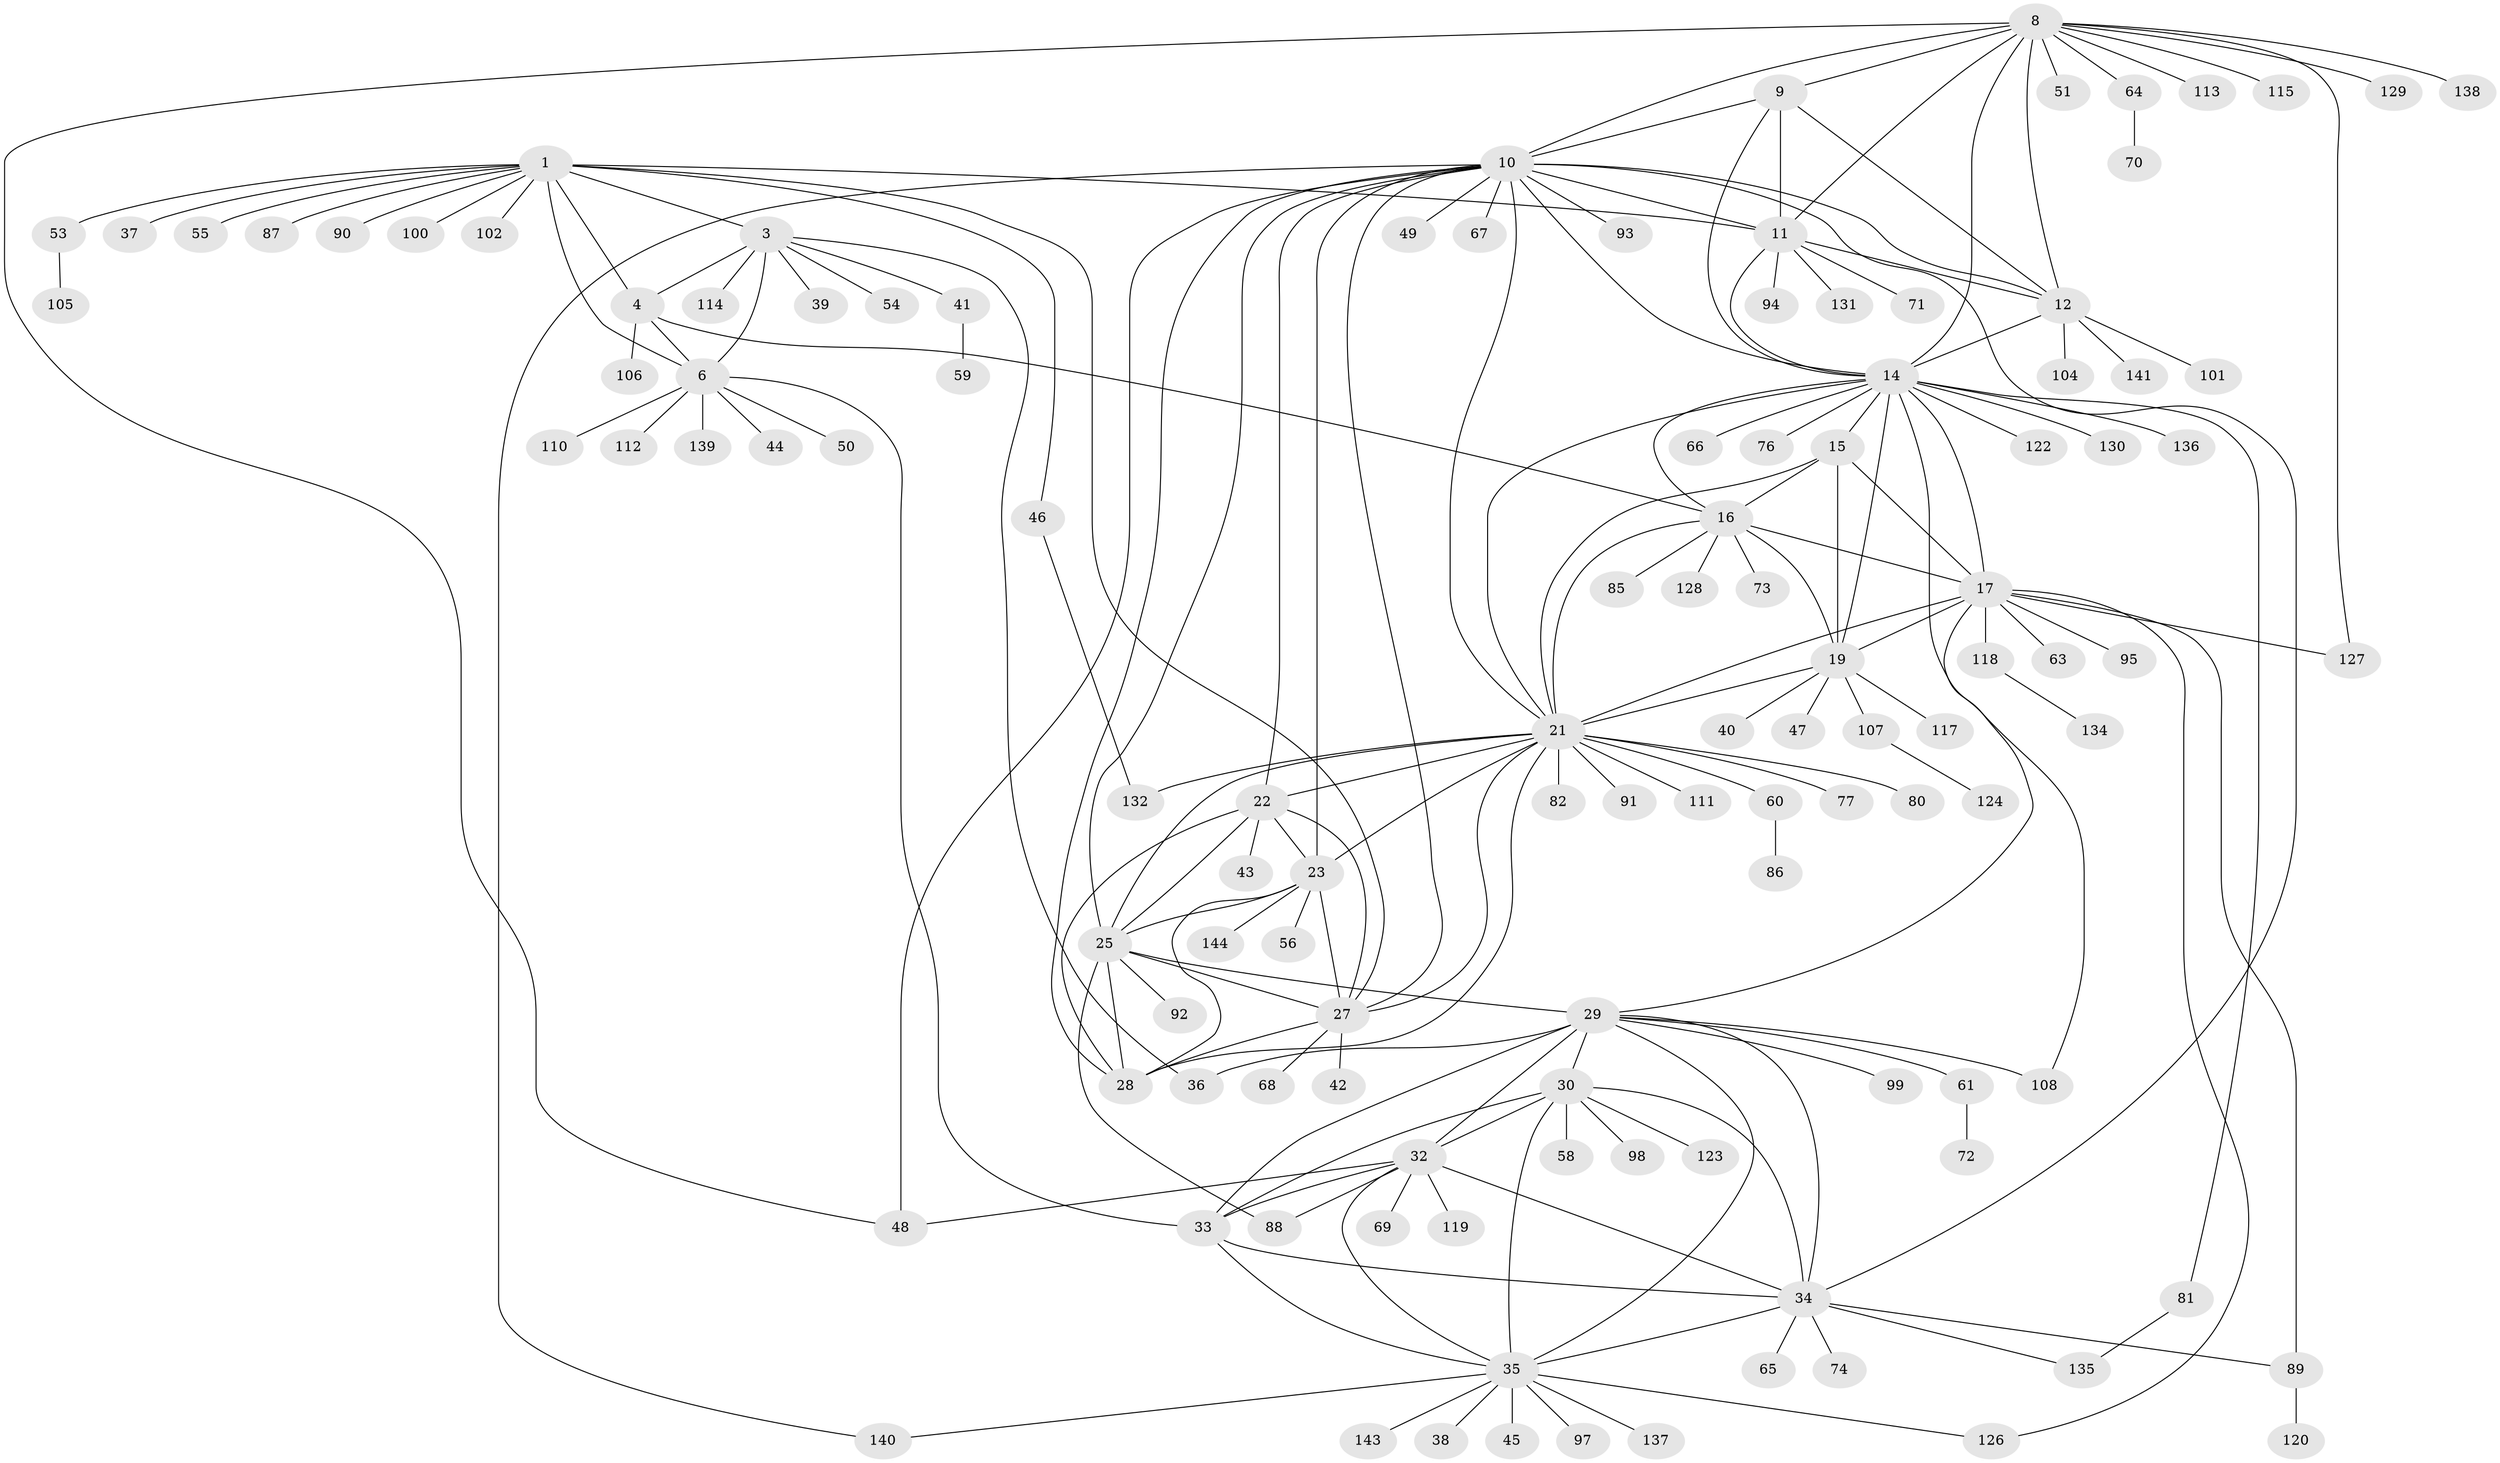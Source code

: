 // Generated by graph-tools (version 1.1) at 2025/52/02/27/25 19:52:16]
// undirected, 119 vertices, 183 edges
graph export_dot {
graph [start="1"]
  node [color=gray90,style=filled];
  1 [super="+2"];
  3 [super="+5"];
  4 [super="+103"];
  6 [super="+7"];
  8 [super="+83"];
  9 [super="+75"];
  10 [super="+26"];
  11 [super="+13"];
  12;
  14 [super="+18"];
  15;
  16;
  17 [super="+62"];
  19 [super="+20"];
  21 [super="+24"];
  22;
  23 [super="+145"];
  25 [super="+133"];
  27 [super="+52"];
  28;
  29 [super="+116"];
  30 [super="+31"];
  32 [super="+79"];
  33;
  34 [super="+84"];
  35 [super="+109"];
  36 [super="+57"];
  37 [super="+142"];
  38;
  39;
  40;
  41;
  42;
  43 [super="+78"];
  44;
  45;
  46 [super="+121"];
  47;
  48;
  49;
  50;
  51;
  53;
  54;
  55;
  56;
  58 [super="+96"];
  59;
  60;
  61;
  63;
  64;
  65;
  66;
  67;
  68;
  69;
  70;
  71;
  72;
  73 [super="+146"];
  74;
  76;
  77;
  80;
  81;
  82;
  85;
  86;
  87;
  88;
  89;
  90;
  91;
  92;
  93;
  94;
  95;
  97;
  98;
  99;
  100;
  101;
  102;
  104;
  105;
  106;
  107 [super="+125"];
  108;
  110;
  111;
  112;
  113;
  114;
  115;
  117;
  118;
  119;
  120;
  122;
  123;
  124;
  126;
  127;
  128;
  129;
  130;
  131;
  132;
  134;
  135;
  136;
  137;
  138;
  139;
  140;
  141;
  143;
  144;
  1 -- 3 [weight=4];
  1 -- 4 [weight=2];
  1 -- 6 [weight=4];
  1 -- 11;
  1 -- 27;
  1 -- 37;
  1 -- 46;
  1 -- 53;
  1 -- 90;
  1 -- 102;
  1 -- 100;
  1 -- 55;
  1 -- 87;
  3 -- 4 [weight=2];
  3 -- 6 [weight=4];
  3 -- 36;
  3 -- 39;
  3 -- 41;
  3 -- 114;
  3 -- 54;
  4 -- 6 [weight=2];
  4 -- 16;
  4 -- 106;
  6 -- 33;
  6 -- 44;
  6 -- 110;
  6 -- 139;
  6 -- 112;
  6 -- 50;
  8 -- 9;
  8 -- 10;
  8 -- 11 [weight=2];
  8 -- 12;
  8 -- 14;
  8 -- 48;
  8 -- 51;
  8 -- 64;
  8 -- 138;
  8 -- 113;
  8 -- 129;
  8 -- 115;
  8 -- 127;
  9 -- 10;
  9 -- 11 [weight=2];
  9 -- 12;
  9 -- 14;
  10 -- 11 [weight=2];
  10 -- 12;
  10 -- 14;
  10 -- 34;
  10 -- 49;
  10 -- 67;
  10 -- 140;
  10 -- 48;
  10 -- 21;
  10 -- 22;
  10 -- 23;
  10 -- 25;
  10 -- 27;
  10 -- 28;
  10 -- 93;
  11 -- 12 [weight=2];
  11 -- 14 [weight=2];
  11 -- 71;
  11 -- 131;
  11 -- 94;
  12 -- 14;
  12 -- 101;
  12 -- 104;
  12 -- 141;
  14 -- 108;
  14 -- 122;
  14 -- 130;
  14 -- 136;
  14 -- 66;
  14 -- 76;
  14 -- 15;
  14 -- 16;
  14 -- 17;
  14 -- 81;
  14 -- 19 [weight=2];
  14 -- 21;
  15 -- 16;
  15 -- 17;
  15 -- 19 [weight=2];
  15 -- 21;
  16 -- 17;
  16 -- 19 [weight=2];
  16 -- 21;
  16 -- 73;
  16 -- 85;
  16 -- 128;
  17 -- 19 [weight=2];
  17 -- 21;
  17 -- 29;
  17 -- 63;
  17 -- 89;
  17 -- 95;
  17 -- 118;
  17 -- 126;
  17 -- 127;
  19 -- 21 [weight=2];
  19 -- 40;
  19 -- 47;
  19 -- 107;
  19 -- 117;
  21 -- 60;
  21 -- 80;
  21 -- 132;
  21 -- 27;
  21 -- 77;
  21 -- 111;
  21 -- 82;
  21 -- 22;
  21 -- 23;
  21 -- 25;
  21 -- 91;
  21 -- 28;
  22 -- 23;
  22 -- 25;
  22 -- 27;
  22 -- 28;
  22 -- 43;
  23 -- 25;
  23 -- 27;
  23 -- 28;
  23 -- 56;
  23 -- 144;
  25 -- 27;
  25 -- 28;
  25 -- 29;
  25 -- 92;
  25 -- 88;
  27 -- 28;
  27 -- 42;
  27 -- 68;
  29 -- 30 [weight=2];
  29 -- 32;
  29 -- 33;
  29 -- 34;
  29 -- 35;
  29 -- 61;
  29 -- 99;
  29 -- 108;
  29 -- 36;
  30 -- 32 [weight=2];
  30 -- 33 [weight=2];
  30 -- 34 [weight=2];
  30 -- 35 [weight=2];
  30 -- 58;
  30 -- 123;
  30 -- 98;
  32 -- 33;
  32 -- 34;
  32 -- 35;
  32 -- 69;
  32 -- 119;
  32 -- 48;
  32 -- 88;
  33 -- 34;
  33 -- 35;
  34 -- 35;
  34 -- 65;
  34 -- 74;
  34 -- 89;
  34 -- 135;
  35 -- 38;
  35 -- 45;
  35 -- 97;
  35 -- 126;
  35 -- 137;
  35 -- 140;
  35 -- 143;
  41 -- 59;
  46 -- 132;
  53 -- 105;
  60 -- 86;
  61 -- 72;
  64 -- 70;
  81 -- 135;
  89 -- 120;
  107 -- 124;
  118 -- 134;
}
